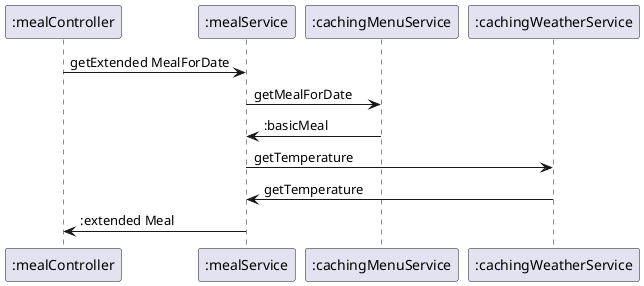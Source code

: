 @startuml Cache miss (Sequence diagram)

{start} ":mealController" -> ":mealService" : getExtended MealForDate
":mealService" -> ":cachingMenuService" : getMealForDate
":cachingMenuService" -> ":mealService" : :basicMeal
":mealService" -> ":cachingWeatherService" : getTemperature
":cachingWeatherService" -> ":mealService" : getTemperature
{end} ":mealController"<- ":mealService" : :extended Meal

@enduml